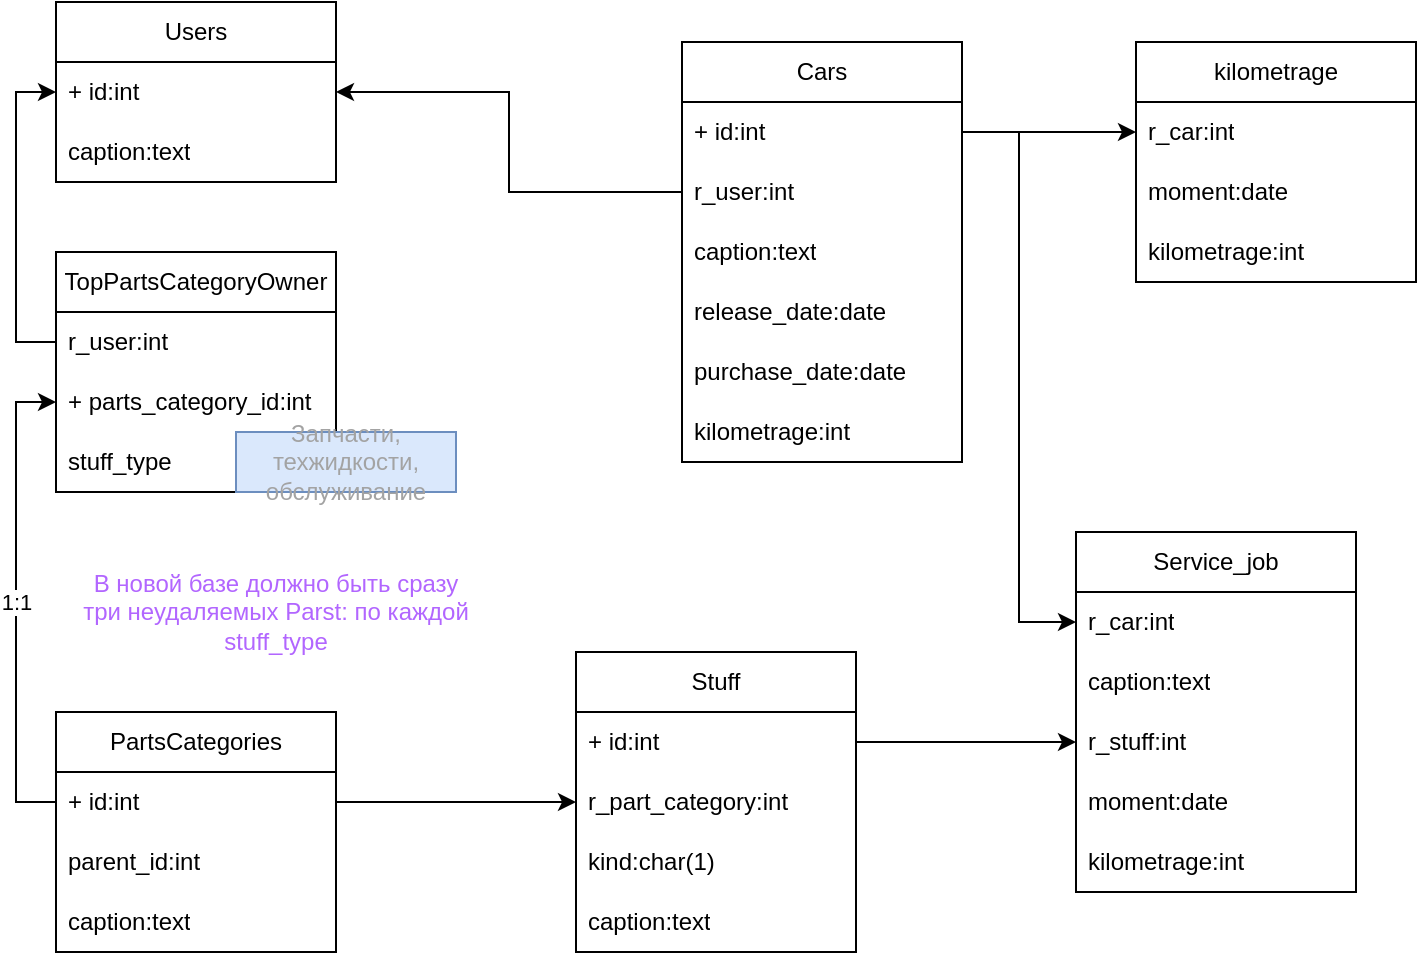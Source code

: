 <mxfile version="21.2.9" type="github" pages="2">
  <diagram name="Исходная" id="efa7a0a1-bf9b-a30e-e6df-94a7791c09e9">
    <mxGraphModel dx="1434" dy="796" grid="1" gridSize="10" guides="1" tooltips="1" connect="1" arrows="1" fold="1" page="1" pageScale="1" pageWidth="826" pageHeight="1169" background="none" math="0" shadow="0">
      <root>
        <mxCell id="0" />
        <mxCell id="1" parent="0" />
        <mxCell id="9qR-kxonWNVQnwuF6P_1-114" value="Users" style="swimlane;fontStyle=0;childLayout=stackLayout;horizontal=1;startSize=30;horizontalStack=0;resizeParent=1;resizeParentMax=0;resizeLast=0;collapsible=1;marginBottom=0;whiteSpace=wrap;html=1;" parent="1" vertex="1">
          <mxGeometry x="30" y="30" width="140" height="90" as="geometry" />
        </mxCell>
        <mxCell id="9qR-kxonWNVQnwuF6P_1-115" value="+ id:int" style="text;strokeColor=none;fillColor=none;align=left;verticalAlign=middle;spacingLeft=4;spacingRight=4;overflow=hidden;points=[[0,0.5],[1,0.5]];portConstraint=eastwest;rotatable=0;whiteSpace=wrap;html=1;" parent="9qR-kxonWNVQnwuF6P_1-114" vertex="1">
          <mxGeometry y="30" width="140" height="30" as="geometry" />
        </mxCell>
        <mxCell id="9qR-kxonWNVQnwuF6P_1-116" value="caption:text" style="text;strokeColor=none;fillColor=none;align=left;verticalAlign=middle;spacingLeft=4;spacingRight=4;overflow=hidden;points=[[0,0.5],[1,0.5]];portConstraint=eastwest;rotatable=0;whiteSpace=wrap;html=1;" parent="9qR-kxonWNVQnwuF6P_1-114" vertex="1">
          <mxGeometry y="60" width="140" height="30" as="geometry" />
        </mxCell>
        <mxCell id="9qR-kxonWNVQnwuF6P_1-118" value="Cars" style="swimlane;fontStyle=0;childLayout=stackLayout;horizontal=1;startSize=30;horizontalStack=0;resizeParent=1;resizeParentMax=0;resizeLast=0;collapsible=1;marginBottom=0;whiteSpace=wrap;html=1;" parent="1" vertex="1">
          <mxGeometry x="343" y="50" width="140" height="210" as="geometry" />
        </mxCell>
        <mxCell id="9qR-kxonWNVQnwuF6P_1-119" value="+ id:int" style="text;strokeColor=none;fillColor=none;align=left;verticalAlign=middle;spacingLeft=4;spacingRight=4;overflow=hidden;points=[[0,0.5],[1,0.5]];portConstraint=eastwest;rotatable=0;whiteSpace=wrap;html=1;" parent="9qR-kxonWNVQnwuF6P_1-118" vertex="1">
          <mxGeometry y="30" width="140" height="30" as="geometry" />
        </mxCell>
        <mxCell id="9qR-kxonWNVQnwuF6P_1-120" value="r_user:int" style="text;strokeColor=none;fillColor=none;align=left;verticalAlign=middle;spacingLeft=4;spacingRight=4;overflow=hidden;points=[[0,0.5],[1,0.5]];portConstraint=eastwest;rotatable=0;whiteSpace=wrap;html=1;" parent="9qR-kxonWNVQnwuF6P_1-118" vertex="1">
          <mxGeometry y="60" width="140" height="30" as="geometry" />
        </mxCell>
        <mxCell id="9qR-kxonWNVQnwuF6P_1-121" value="caption:text" style="text;strokeColor=none;fillColor=none;align=left;verticalAlign=middle;spacingLeft=4;spacingRight=4;overflow=hidden;points=[[0,0.5],[1,0.5]];portConstraint=eastwest;rotatable=0;whiteSpace=wrap;html=1;" parent="9qR-kxonWNVQnwuF6P_1-118" vertex="1">
          <mxGeometry y="90" width="140" height="30" as="geometry" />
        </mxCell>
        <mxCell id="9qR-kxonWNVQnwuF6P_1-123" value="release_date:date" style="text;strokeColor=none;fillColor=none;align=left;verticalAlign=middle;spacingLeft=4;spacingRight=4;overflow=hidden;points=[[0,0.5],[1,0.5]];portConstraint=eastwest;rotatable=0;whiteSpace=wrap;html=1;" parent="9qR-kxonWNVQnwuF6P_1-118" vertex="1">
          <mxGeometry y="120" width="140" height="30" as="geometry" />
        </mxCell>
        <mxCell id="9qR-kxonWNVQnwuF6P_1-124" value="purchase_date:date" style="text;strokeColor=none;fillColor=none;align=left;verticalAlign=middle;spacingLeft=4;spacingRight=4;overflow=hidden;points=[[0,0.5],[1,0.5]];portConstraint=eastwest;rotatable=0;whiteSpace=wrap;html=1;" parent="9qR-kxonWNVQnwuF6P_1-118" vertex="1">
          <mxGeometry y="150" width="140" height="30" as="geometry" />
        </mxCell>
        <mxCell id="9qR-kxonWNVQnwuF6P_1-125" value="kilometrage:int" style="text;strokeColor=none;fillColor=none;align=left;verticalAlign=middle;spacingLeft=4;spacingRight=4;overflow=hidden;points=[[0,0.5],[1,0.5]];portConstraint=eastwest;rotatable=0;whiteSpace=wrap;html=1;" parent="9qR-kxonWNVQnwuF6P_1-118" vertex="1">
          <mxGeometry y="180" width="140" height="30" as="geometry" />
        </mxCell>
        <mxCell id="9qR-kxonWNVQnwuF6P_1-122" style="edgeStyle=orthogonalEdgeStyle;rounded=0;orthogonalLoop=1;jettySize=auto;html=1;exitX=0;exitY=0.5;exitDx=0;exitDy=0;entryX=1;entryY=0.5;entryDx=0;entryDy=0;" parent="1" source="9qR-kxonWNVQnwuF6P_1-120" target="9qR-kxonWNVQnwuF6P_1-115" edge="1">
          <mxGeometry relative="1" as="geometry" />
        </mxCell>
        <mxCell id="9qR-kxonWNVQnwuF6P_1-126" value="PartsCategories" style="swimlane;fontStyle=0;childLayout=stackLayout;horizontal=1;startSize=30;horizontalStack=0;resizeParent=1;resizeParentMax=0;resizeLast=0;collapsible=1;marginBottom=0;whiteSpace=wrap;html=1;" parent="1" vertex="1">
          <mxGeometry x="30" y="385" width="140" height="120" as="geometry" />
        </mxCell>
        <mxCell id="9qR-kxonWNVQnwuF6P_1-127" value="+ id:int" style="text;strokeColor=none;fillColor=none;align=left;verticalAlign=middle;spacingLeft=4;spacingRight=4;overflow=hidden;points=[[0,0.5],[1,0.5]];portConstraint=eastwest;rotatable=0;whiteSpace=wrap;html=1;" parent="9qR-kxonWNVQnwuF6P_1-126" vertex="1">
          <mxGeometry y="30" width="140" height="30" as="geometry" />
        </mxCell>
        <mxCell id="9qR-kxonWNVQnwuF6P_1-128" value="parent_id:int" style="text;strokeColor=none;fillColor=none;align=left;verticalAlign=middle;spacingLeft=4;spacingRight=4;overflow=hidden;points=[[0,0.5],[1,0.5]];portConstraint=eastwest;rotatable=0;whiteSpace=wrap;html=1;" parent="9qR-kxonWNVQnwuF6P_1-126" vertex="1">
          <mxGeometry y="60" width="140" height="30" as="geometry" />
        </mxCell>
        <mxCell id="9qR-kxonWNVQnwuF6P_1-129" value="caption:text" style="text;strokeColor=none;fillColor=none;align=left;verticalAlign=middle;spacingLeft=4;spacingRight=4;overflow=hidden;points=[[0,0.5],[1,0.5]];portConstraint=eastwest;rotatable=0;whiteSpace=wrap;html=1;" parent="9qR-kxonWNVQnwuF6P_1-126" vertex="1">
          <mxGeometry y="90" width="140" height="30" as="geometry" />
        </mxCell>
        <mxCell id="9qR-kxonWNVQnwuF6P_1-130" value="TopPartsCategoryOwner" style="swimlane;fontStyle=0;childLayout=stackLayout;horizontal=1;startSize=30;horizontalStack=0;resizeParent=1;resizeParentMax=0;resizeLast=0;collapsible=1;marginBottom=0;whiteSpace=wrap;html=1;" parent="1" vertex="1">
          <mxGeometry x="30" y="155" width="140" height="120" as="geometry" />
        </mxCell>
        <mxCell id="9qR-kxonWNVQnwuF6P_1-131" value="r_user:int" style="text;strokeColor=none;fillColor=none;align=left;verticalAlign=middle;spacingLeft=4;spacingRight=4;overflow=hidden;points=[[0,0.5],[1,0.5]];portConstraint=eastwest;rotatable=0;whiteSpace=wrap;html=1;" parent="9qR-kxonWNVQnwuF6P_1-130" vertex="1">
          <mxGeometry y="30" width="140" height="30" as="geometry" />
        </mxCell>
        <mxCell id="9qR-kxonWNVQnwuF6P_1-134" value="+ parts_category_id:int" style="text;strokeColor=none;fillColor=none;align=left;verticalAlign=middle;spacingLeft=4;spacingRight=4;overflow=hidden;points=[[0,0.5],[1,0.5]];portConstraint=eastwest;rotatable=0;whiteSpace=wrap;html=1;" parent="9qR-kxonWNVQnwuF6P_1-130" vertex="1">
          <mxGeometry y="60" width="140" height="30" as="geometry" />
        </mxCell>
        <mxCell id="yMP7yLrihaL1h3V8MKR7-1" value="stuff_type" style="text;strokeColor=none;fillColor=none;align=left;verticalAlign=middle;spacingLeft=4;spacingRight=4;overflow=hidden;points=[[0,0.5],[1,0.5]];portConstraint=eastwest;rotatable=0;whiteSpace=wrap;html=1;" parent="9qR-kxonWNVQnwuF6P_1-130" vertex="1">
          <mxGeometry y="90" width="140" height="30" as="geometry" />
        </mxCell>
        <mxCell id="9qR-kxonWNVQnwuF6P_1-135" style="edgeStyle=orthogonalEdgeStyle;rounded=0;orthogonalLoop=1;jettySize=auto;html=1;exitX=0;exitY=0.5;exitDx=0;exitDy=0;entryX=0;entryY=0.5;entryDx=0;entryDy=0;" parent="1" source="9qR-kxonWNVQnwuF6P_1-131" target="9qR-kxonWNVQnwuF6P_1-115" edge="1">
          <mxGeometry relative="1" as="geometry" />
        </mxCell>
        <mxCell id="9qR-kxonWNVQnwuF6P_1-136" value="1:1" style="edgeStyle=orthogonalEdgeStyle;rounded=0;orthogonalLoop=1;jettySize=auto;html=1;exitX=0;exitY=0.5;exitDx=0;exitDy=0;entryX=0;entryY=0.5;entryDx=0;entryDy=0;" parent="1" source="9qR-kxonWNVQnwuF6P_1-127" target="9qR-kxonWNVQnwuF6P_1-134" edge="1">
          <mxGeometry relative="1" as="geometry" />
        </mxCell>
        <mxCell id="1-iYKepqr1dZkSEUDK3S-2" value="Stuff" style="swimlane;fontStyle=0;childLayout=stackLayout;horizontal=1;startSize=30;horizontalStack=0;resizeParent=1;resizeParentMax=0;resizeLast=0;collapsible=1;marginBottom=0;whiteSpace=wrap;html=1;" parent="1" vertex="1">
          <mxGeometry x="290" y="355" width="140" height="150" as="geometry" />
        </mxCell>
        <mxCell id="1-iYKepqr1dZkSEUDK3S-3" value="+ id:int" style="text;strokeColor=none;fillColor=none;align=left;verticalAlign=middle;spacingLeft=4;spacingRight=4;overflow=hidden;points=[[0,0.5],[1,0.5]];portConstraint=eastwest;rotatable=0;whiteSpace=wrap;html=1;" parent="1-iYKepqr1dZkSEUDK3S-2" vertex="1">
          <mxGeometry y="30" width="140" height="30" as="geometry" />
        </mxCell>
        <mxCell id="1-iYKepqr1dZkSEUDK3S-4" value="r_part_category:int" style="text;strokeColor=none;fillColor=none;align=left;verticalAlign=middle;spacingLeft=4;spacingRight=4;overflow=hidden;points=[[0,0.5],[1,0.5]];portConstraint=eastwest;rotatable=0;whiteSpace=wrap;html=1;" parent="1-iYKepqr1dZkSEUDK3S-2" vertex="1">
          <mxGeometry y="60" width="140" height="30" as="geometry" />
        </mxCell>
        <mxCell id="1-iYKepqr1dZkSEUDK3S-5" value="kind:char(1)" style="text;strokeColor=none;fillColor=none;align=left;verticalAlign=middle;spacingLeft=4;spacingRight=4;overflow=hidden;points=[[0,0.5],[1,0.5]];portConstraint=eastwest;rotatable=0;whiteSpace=wrap;html=1;" parent="1-iYKepqr1dZkSEUDK3S-2" vertex="1">
          <mxGeometry y="90" width="140" height="30" as="geometry" />
        </mxCell>
        <mxCell id="1-iYKepqr1dZkSEUDK3S-6" value="caption:text" style="text;strokeColor=none;fillColor=none;align=left;verticalAlign=middle;spacingLeft=4;spacingRight=4;overflow=hidden;points=[[0,0.5],[1,0.5]];portConstraint=eastwest;rotatable=0;whiteSpace=wrap;html=1;" parent="1-iYKepqr1dZkSEUDK3S-2" vertex="1">
          <mxGeometry y="120" width="140" height="30" as="geometry" />
        </mxCell>
        <mxCell id="1-iYKepqr1dZkSEUDK3S-8" style="edgeStyle=orthogonalEdgeStyle;rounded=0;orthogonalLoop=1;jettySize=auto;html=1;exitX=1;exitY=0.5;exitDx=0;exitDy=0;entryX=0;entryY=0.5;entryDx=0;entryDy=0;" parent="1" source="9qR-kxonWNVQnwuF6P_1-127" target="1-iYKepqr1dZkSEUDK3S-4" edge="1">
          <mxGeometry relative="1" as="geometry" />
        </mxCell>
        <mxCell id="1-iYKepqr1dZkSEUDK3S-9" value="Service_job" style="swimlane;fontStyle=0;childLayout=stackLayout;horizontal=1;startSize=30;horizontalStack=0;resizeParent=1;resizeParentMax=0;resizeLast=0;collapsible=1;marginBottom=0;whiteSpace=wrap;html=1;" parent="1" vertex="1">
          <mxGeometry x="540" y="295" width="140" height="180" as="geometry" />
        </mxCell>
        <mxCell id="1-iYKepqr1dZkSEUDK3S-10" value="r_car:int" style="text;strokeColor=none;fillColor=none;align=left;verticalAlign=middle;spacingLeft=4;spacingRight=4;overflow=hidden;points=[[0,0.5],[1,0.5]];portConstraint=eastwest;rotatable=0;whiteSpace=wrap;html=1;" parent="1-iYKepqr1dZkSEUDK3S-9" vertex="1">
          <mxGeometry y="30" width="140" height="30" as="geometry" />
        </mxCell>
        <mxCell id="1-iYKepqr1dZkSEUDK3S-11" value="caption:text" style="text;strokeColor=none;fillColor=none;align=left;verticalAlign=middle;spacingLeft=4;spacingRight=4;overflow=hidden;points=[[0,0.5],[1,0.5]];portConstraint=eastwest;rotatable=0;whiteSpace=wrap;html=1;" parent="1-iYKepqr1dZkSEUDK3S-9" vertex="1">
          <mxGeometry y="60" width="140" height="30" as="geometry" />
        </mxCell>
        <mxCell id="1-iYKepqr1dZkSEUDK3S-12" value="r_stuff:int" style="text;strokeColor=none;fillColor=none;align=left;verticalAlign=middle;spacingLeft=4;spacingRight=4;overflow=hidden;points=[[0,0.5],[1,0.5]];portConstraint=eastwest;rotatable=0;whiteSpace=wrap;html=1;" parent="1-iYKepqr1dZkSEUDK3S-9" vertex="1">
          <mxGeometry y="90" width="140" height="30" as="geometry" />
        </mxCell>
        <mxCell id="1-iYKepqr1dZkSEUDK3S-21" value="moment:date" style="text;strokeColor=none;fillColor=none;align=left;verticalAlign=middle;spacingLeft=4;spacingRight=4;overflow=hidden;points=[[0,0.5],[1,0.5]];portConstraint=eastwest;rotatable=0;whiteSpace=wrap;html=1;" parent="1-iYKepqr1dZkSEUDK3S-9" vertex="1">
          <mxGeometry y="120" width="140" height="30" as="geometry" />
        </mxCell>
        <mxCell id="1-iYKepqr1dZkSEUDK3S-22" value="kilometrage:int" style="text;strokeColor=none;fillColor=none;align=left;verticalAlign=middle;spacingLeft=4;spacingRight=4;overflow=hidden;points=[[0,0.5],[1,0.5]];portConstraint=eastwest;rotatable=0;whiteSpace=wrap;html=1;" parent="1-iYKepqr1dZkSEUDK3S-9" vertex="1">
          <mxGeometry y="150" width="140" height="30" as="geometry" />
        </mxCell>
        <mxCell id="1-iYKepqr1dZkSEUDK3S-14" value="kilometrage" style="swimlane;fontStyle=0;childLayout=stackLayout;horizontal=1;startSize=30;horizontalStack=0;resizeParent=1;resizeParentMax=0;resizeLast=0;collapsible=1;marginBottom=0;whiteSpace=wrap;html=1;" parent="1" vertex="1">
          <mxGeometry x="570" y="50" width="140" height="120" as="geometry" />
        </mxCell>
        <mxCell id="1-iYKepqr1dZkSEUDK3S-15" value="r_car:int" style="text;strokeColor=none;fillColor=none;align=left;verticalAlign=middle;spacingLeft=4;spacingRight=4;overflow=hidden;points=[[0,0.5],[1,0.5]];portConstraint=eastwest;rotatable=0;whiteSpace=wrap;html=1;" parent="1-iYKepqr1dZkSEUDK3S-14" vertex="1">
          <mxGeometry y="30" width="140" height="30" as="geometry" />
        </mxCell>
        <mxCell id="1-iYKepqr1dZkSEUDK3S-16" value="moment:date" style="text;strokeColor=none;fillColor=none;align=left;verticalAlign=middle;spacingLeft=4;spacingRight=4;overflow=hidden;points=[[0,0.5],[1,0.5]];portConstraint=eastwest;rotatable=0;whiteSpace=wrap;html=1;" parent="1-iYKepqr1dZkSEUDK3S-14" vertex="1">
          <mxGeometry y="60" width="140" height="30" as="geometry" />
        </mxCell>
        <mxCell id="1-iYKepqr1dZkSEUDK3S-17" value="kilometrage:int" style="text;strokeColor=none;fillColor=none;align=left;verticalAlign=middle;spacingLeft=4;spacingRight=4;overflow=hidden;points=[[0,0.5],[1,0.5]];portConstraint=eastwest;rotatable=0;whiteSpace=wrap;html=1;" parent="1-iYKepqr1dZkSEUDK3S-14" vertex="1">
          <mxGeometry y="90" width="140" height="30" as="geometry" />
        </mxCell>
        <mxCell id="1-iYKepqr1dZkSEUDK3S-18" style="edgeStyle=orthogonalEdgeStyle;rounded=0;orthogonalLoop=1;jettySize=auto;html=1;exitX=1;exitY=0.5;exitDx=0;exitDy=0;entryX=0;entryY=0.5;entryDx=0;entryDy=0;" parent="1" source="1-iYKepqr1dZkSEUDK3S-3" target="1-iYKepqr1dZkSEUDK3S-12" edge="1">
          <mxGeometry relative="1" as="geometry" />
        </mxCell>
        <mxCell id="1-iYKepqr1dZkSEUDK3S-19" style="edgeStyle=orthogonalEdgeStyle;rounded=0;orthogonalLoop=1;jettySize=auto;html=1;exitX=1;exitY=0.5;exitDx=0;exitDy=0;entryX=0;entryY=0.5;entryDx=0;entryDy=0;" parent="1" source="9qR-kxonWNVQnwuF6P_1-119" target="1-iYKepqr1dZkSEUDK3S-10" edge="1">
          <mxGeometry relative="1" as="geometry" />
        </mxCell>
        <mxCell id="1-iYKepqr1dZkSEUDK3S-20" style="edgeStyle=orthogonalEdgeStyle;rounded=0;orthogonalLoop=1;jettySize=auto;html=1;exitX=1;exitY=0.5;exitDx=0;exitDy=0;entryX=0;entryY=0.5;entryDx=0;entryDy=0;" parent="1" source="9qR-kxonWNVQnwuF6P_1-119" target="1-iYKepqr1dZkSEUDK3S-15" edge="1">
          <mxGeometry relative="1" as="geometry" />
        </mxCell>
        <mxCell id="yMP7yLrihaL1h3V8MKR7-2" value="Запчасти, техжидкости, обслуживание" style="text;html=1;strokeColor=#6c8ebf;fillColor=#dae8fc;align=center;verticalAlign=middle;whiteSpace=wrap;rounded=0;fontColor=#A3A3A3;" parent="1" vertex="1">
          <mxGeometry x="120" y="245" width="110" height="30" as="geometry" />
        </mxCell>
        <mxCell id="yMP7yLrihaL1h3V8MKR7-3" value="В новой базе должно быть сразу три неудаляемых Parst: по каждой stuff_type" style="text;html=1;strokeColor=none;fillColor=none;align=center;verticalAlign=middle;whiteSpace=wrap;rounded=0;fontColor=#B266FF;" parent="1" vertex="1">
          <mxGeometry x="40" y="320" width="200" height="30" as="geometry" />
        </mxCell>
      </root>
    </mxGraphModel>
  </diagram>
  <diagram id="8BhTIvVeaV96d49tQLQm" name="Вариант А">
    <mxGraphModel dx="1434" dy="796" grid="1" gridSize="10" guides="1" tooltips="1" connect="1" arrows="1" fold="1" page="1" pageScale="1" pageWidth="1169" pageHeight="827" math="0" shadow="0">
      <root>
        <mxCell id="0" />
        <mxCell id="1" parent="0" />
        <mxCell id="LmumpoW4911W7l7mWnJO-1" value="ТипНоменклатуры" style="swimlane;fontStyle=0;childLayout=stackLayout;horizontal=1;startSize=30;horizontalStack=0;resizeParent=1;resizeParentMax=0;resizeLast=0;collapsible=1;marginBottom=0;whiteSpace=wrap;html=1;" parent="1" vertex="1">
          <mxGeometry x="40" y="420" width="140" height="90" as="geometry" />
        </mxCell>
        <mxCell id="LmumpoW4911W7l7mWnJO-2" value="+Имя:text" style="text;strokeColor=none;fillColor=none;align=left;verticalAlign=middle;spacingLeft=4;spacingRight=4;overflow=hidden;points=[[0,0.5],[1,0.5]];portConstraint=eastwest;rotatable=0;whiteSpace=wrap;html=1;" parent="LmumpoW4911W7l7mWnJO-1" vertex="1">
          <mxGeometry y="30" width="140" height="30" as="geometry" />
        </mxCell>
        <mxCell id="LmumpoW4911W7l7mWnJO-3" value="Название:text" style="text;strokeColor=none;fillColor=none;align=left;verticalAlign=middle;spacingLeft=4;spacingRight=4;overflow=hidden;points=[[0,0.5],[1,0.5]];portConstraint=eastwest;rotatable=0;whiteSpace=wrap;html=1;" parent="LmumpoW4911W7l7mWnJO-1" vertex="1">
          <mxGeometry y="60" width="140" height="30" as="geometry" />
        </mxCell>
        <mxCell id="r3muQhDwqjwlrg20BsIG-1" value="Номенклатура" style="swimlane;fontStyle=0;childLayout=stackLayout;horizontal=1;startSize=30;horizontalStack=0;resizeParent=1;resizeParentMax=0;resizeLast=0;collapsible=1;marginBottom=0;whiteSpace=wrap;html=1;" parent="1" vertex="1">
          <mxGeometry x="270" y="170" width="180" height="240" as="geometry" />
        </mxCell>
        <mxCell id="r3muQhDwqjwlrg20BsIG-2" value="Имя: text" style="text;strokeColor=none;fillColor=none;align=left;verticalAlign=middle;spacingLeft=4;spacingRight=4;overflow=hidden;points=[[0,0.5],[1,0.5]];portConstraint=eastwest;rotatable=0;whiteSpace=wrap;html=1;" parent="r3muQhDwqjwlrg20BsIG-1" vertex="1">
          <mxGeometry y="30" width="180" height="30" as="geometry" />
        </mxCell>
        <mxCell id="r3muQhDwqjwlrg20BsIG-3" value="Название: text" style="text;strokeColor=none;fillColor=none;align=left;verticalAlign=middle;spacingLeft=4;spacingRight=4;overflow=hidden;points=[[0,0.5],[1,0.5]];portConstraint=eastwest;rotatable=0;whiteSpace=wrap;html=1;" parent="r3muQhDwqjwlrg20BsIG-1" vertex="1">
          <mxGeometry y="60" width="180" height="30" as="geometry" />
        </mxCell>
        <mxCell id="r3muQhDwqjwlrg20BsIG-4" value="r_ГруппаНоменклатуры:int" style="text;strokeColor=none;fillColor=none;align=left;verticalAlign=middle;spacingLeft=4;spacingRight=4;overflow=hidden;points=[[0,0.5],[1,0.5]];portConstraint=eastwest;rotatable=0;whiteSpace=wrap;html=1;" parent="r3muQhDwqjwlrg20BsIG-1" vertex="1">
          <mxGeometry y="90" width="180" height="30" as="geometry" />
        </mxCell>
        <mxCell id="oyskp_Lsx8BAbT48lzrQ-10" value="Артикул: text" style="text;strokeColor=none;fillColor=none;align=left;verticalAlign=middle;spacingLeft=4;spacingRight=4;overflow=hidden;points=[[0,0.5],[1,0.5]];portConstraint=eastwest;rotatable=0;whiteSpace=wrap;html=1;" parent="r3muQhDwqjwlrg20BsIG-1" vertex="1">
          <mxGeometry y="120" width="180" height="30" as="geometry" />
        </mxCell>
        <mxCell id="oyskp_Lsx8BAbT48lzrQ-14" value="ПробегГарантийный: int" style="text;strokeColor=none;fillColor=none;align=left;verticalAlign=middle;spacingLeft=4;spacingRight=4;overflow=hidden;points=[[0,0.5],[1,0.5]];portConstraint=eastwest;rotatable=0;whiteSpace=wrap;html=1;" parent="r3muQhDwqjwlrg20BsIG-1" vertex="1">
          <mxGeometry y="150" width="180" height="30" as="geometry" />
        </mxCell>
        <mxCell id="oyskp_Lsx8BAbT48lzrQ-13" value="СрокГарантийный: int" style="text;strokeColor=none;fillColor=none;align=left;verticalAlign=middle;spacingLeft=4;spacingRight=4;overflow=hidden;points=[[0,0.5],[1,0.5]];portConstraint=eastwest;rotatable=0;whiteSpace=wrap;html=1;" parent="r3muQhDwqjwlrg20BsIG-1" vertex="1">
          <mxGeometry y="180" width="180" height="30" as="geometry" />
        </mxCell>
        <mxCell id="oyskp_Lsx8BAbT48lzrQ-15" value="Варианты: jsonb" style="text;strokeColor=none;fillColor=none;align=left;verticalAlign=middle;spacingLeft=4;spacingRight=4;overflow=hidden;points=[[0,0.5],[1,0.5]];portConstraint=eastwest;rotatable=0;whiteSpace=wrap;html=1;" parent="r3muQhDwqjwlrg20BsIG-1" vertex="1">
          <mxGeometry y="210" width="180" height="30" as="geometry" />
        </mxCell>
        <mxCell id="6CdTj2dm-sY-dGYGcCS5-1" value="Авто" style="swimlane;fontStyle=0;childLayout=stackLayout;horizontal=1;startSize=30;horizontalStack=0;resizeParent=1;resizeParentMax=0;resizeLast=0;collapsible=1;marginBottom=0;whiteSpace=wrap;html=1;" parent="1" vertex="1">
          <mxGeometry x="520" y="50" width="140" height="210" as="geometry" />
        </mxCell>
        <mxCell id="6CdTj2dm-sY-dGYGcCS5-2" value="+ id:int" style="text;strokeColor=none;fillColor=none;align=left;verticalAlign=middle;spacingLeft=4;spacingRight=4;overflow=hidden;points=[[0,0.5],[1,0.5]];portConstraint=eastwest;rotatable=0;whiteSpace=wrap;html=1;" parent="6CdTj2dm-sY-dGYGcCS5-1" vertex="1">
          <mxGeometry y="30" width="140" height="30" as="geometry" />
        </mxCell>
        <mxCell id="6CdTj2dm-sY-dGYGcCS5-3" value="r_Владелец:text" style="text;strokeColor=none;fillColor=none;align=left;verticalAlign=middle;spacingLeft=4;spacingRight=4;overflow=hidden;points=[[0,0.5],[1,0.5]];portConstraint=eastwest;rotatable=0;whiteSpace=wrap;html=1;" parent="6CdTj2dm-sY-dGYGcCS5-1" vertex="1">
          <mxGeometry y="60" width="140" height="30" as="geometry" />
        </mxCell>
        <mxCell id="6CdTj2dm-sY-dGYGcCS5-4" value="Название:text" style="text;strokeColor=none;fillColor=none;align=left;verticalAlign=middle;spacingLeft=4;spacingRight=4;overflow=hidden;points=[[0,0.5],[1,0.5]];portConstraint=eastwest;rotatable=0;whiteSpace=wrap;html=1;" parent="6CdTj2dm-sY-dGYGcCS5-1" vertex="1">
          <mxGeometry y="90" width="140" height="30" as="geometry" />
        </mxCell>
        <mxCell id="6CdTj2dm-sY-dGYGcCS5-5" value="ДатаВыпуска:date" style="text;strokeColor=none;fillColor=none;align=left;verticalAlign=middle;spacingLeft=4;spacingRight=4;overflow=hidden;points=[[0,0.5],[1,0.5]];portConstraint=eastwest;rotatable=0;whiteSpace=wrap;html=1;" parent="6CdTj2dm-sY-dGYGcCS5-1" vertex="1">
          <mxGeometry y="120" width="140" height="30" as="geometry" />
        </mxCell>
        <mxCell id="6CdTj2dm-sY-dGYGcCS5-6" value="ДатаПокупки:date" style="text;strokeColor=none;fillColor=none;align=left;verticalAlign=middle;spacingLeft=4;spacingRight=4;overflow=hidden;points=[[0,0.5],[1,0.5]];portConstraint=eastwest;rotatable=0;whiteSpace=wrap;html=1;" parent="6CdTj2dm-sY-dGYGcCS5-1" vertex="1">
          <mxGeometry y="150" width="140" height="30" as="geometry" />
        </mxCell>
        <mxCell id="6CdTj2dm-sY-dGYGcCS5-7" value="КилометражПокупки:int" style="text;strokeColor=none;fillColor=none;align=left;verticalAlign=middle;spacingLeft=4;spacingRight=4;overflow=hidden;points=[[0,0.5],[1,0.5]];portConstraint=eastwest;rotatable=0;whiteSpace=wrap;html=1;" parent="6CdTj2dm-sY-dGYGcCS5-1" vertex="1">
          <mxGeometry y="180" width="140" height="30" as="geometry" />
        </mxCell>
        <mxCell id="IZfempplQAn4sAs8dgXe-1" value="Километраж" style="swimlane;fontStyle=0;childLayout=stackLayout;horizontal=1;startSize=30;horizontalStack=0;resizeParent=1;resizeParentMax=0;resizeLast=0;collapsible=1;marginBottom=0;whiteSpace=wrap;html=1;" parent="1" vertex="1">
          <mxGeometry x="750" y="50" width="140" height="120" as="geometry" />
        </mxCell>
        <mxCell id="IZfempplQAn4sAs8dgXe-2" value="r_авто:int" style="text;strokeColor=none;fillColor=none;align=left;verticalAlign=middle;spacingLeft=4;spacingRight=4;overflow=hidden;points=[[0,0.5],[1,0.5]];portConstraint=eastwest;rotatable=0;whiteSpace=wrap;html=1;" parent="IZfempplQAn4sAs8dgXe-1" vertex="1">
          <mxGeometry y="30" width="140" height="30" as="geometry" />
        </mxCell>
        <mxCell id="IZfempplQAn4sAs8dgXe-3" value="Дата:date" style="text;strokeColor=none;fillColor=none;align=left;verticalAlign=middle;spacingLeft=4;spacingRight=4;overflow=hidden;points=[[0,0.5],[1,0.5]];portConstraint=eastwest;rotatable=0;whiteSpace=wrap;html=1;" parent="IZfempplQAn4sAs8dgXe-1" vertex="1">
          <mxGeometry y="60" width="140" height="30" as="geometry" />
        </mxCell>
        <mxCell id="IZfempplQAn4sAs8dgXe-4" value="Километраж:int" style="text;strokeColor=none;fillColor=none;align=left;verticalAlign=middle;spacingLeft=4;spacingRight=4;overflow=hidden;points=[[0,0.5],[1,0.5]];portConstraint=eastwest;rotatable=0;whiteSpace=wrap;html=1;" parent="IZfempplQAn4sAs8dgXe-1" vertex="1">
          <mxGeometry y="90" width="140" height="30" as="geometry" />
        </mxCell>
        <mxCell id="y-qcWN29-OM8IFu4nAfu-1" value="ГруппыНоменклатуры" style="swimlane;fontStyle=0;childLayout=stackLayout;horizontal=1;startSize=30;horizontalStack=0;resizeParent=1;resizeParentMax=0;resizeLast=0;collapsible=1;marginBottom=0;whiteSpace=wrap;html=1;" parent="1" vertex="1">
          <mxGeometry x="40" y="185" width="140" height="180" as="geometry" />
        </mxCell>
        <mxCell id="y-qcWN29-OM8IFu4nAfu-2" value="+id:int" style="text;strokeColor=none;fillColor=none;align=left;verticalAlign=middle;spacingLeft=4;spacingRight=4;overflow=hidden;points=[[0,0.5],[1,0.5]];portConstraint=eastwest;rotatable=0;whiteSpace=wrap;html=1;" parent="y-qcWN29-OM8IFu4nAfu-1" vertex="1">
          <mxGeometry y="30" width="140" height="30" as="geometry" />
        </mxCell>
        <mxCell id="y-qcWN29-OM8IFu4nAfu-5" value="r_Родитель:int" style="text;strokeColor=none;fillColor=none;align=left;verticalAlign=middle;spacingLeft=4;spacingRight=4;overflow=hidden;points=[[0,0.5],[1,0.5]];portConstraint=eastwest;rotatable=0;whiteSpace=wrap;html=1;" parent="y-qcWN29-OM8IFu4nAfu-1" vertex="1">
          <mxGeometry y="60" width="140" height="30" as="geometry" />
        </mxCell>
        <mxCell id="oyskp_Lsx8BAbT48lzrQ-5" value="r_Владелец:text" style="text;strokeColor=none;fillColor=none;align=left;verticalAlign=middle;spacingLeft=4;spacingRight=4;overflow=hidden;points=[[0,0.5],[1,0.5]];portConstraint=eastwest;rotatable=0;whiteSpace=wrap;html=1;" parent="y-qcWN29-OM8IFu4nAfu-1" vertex="1">
          <mxGeometry y="90" width="140" height="30" as="geometry" />
        </mxCell>
        <mxCell id="y-qcWN29-OM8IFu4nAfu-3" value="Название:text" style="text;strokeColor=none;fillColor=none;align=left;verticalAlign=middle;spacingLeft=4;spacingRight=4;overflow=hidden;points=[[0,0.5],[1,0.5]];portConstraint=eastwest;rotatable=0;whiteSpace=wrap;html=1;" parent="y-qcWN29-OM8IFu4nAfu-1" vertex="1">
          <mxGeometry y="120" width="140" height="30" as="geometry" />
        </mxCell>
        <mxCell id="y-qcWN29-OM8IFu4nAfu-4" value="КонтрольЗамены:bool" style="text;strokeColor=none;fillColor=none;align=left;verticalAlign=middle;spacingLeft=4;spacingRight=4;overflow=hidden;points=[[0,0.5],[1,0.5]];portConstraint=eastwest;rotatable=0;whiteSpace=wrap;html=1;" parent="y-qcWN29-OM8IFu4nAfu-1" vertex="1">
          <mxGeometry y="150" width="140" height="30" as="geometry" />
        </mxCell>
        <mxCell id="jUQglz3jimGTQwe390m7-1" value="Пользователи" style="swimlane;fontStyle=0;childLayout=stackLayout;horizontal=1;startSize=30;horizontalStack=0;resizeParent=1;resizeParentMax=0;resizeLast=0;collapsible=1;marginBottom=0;whiteSpace=wrap;html=1;" parent="1" vertex="1">
          <mxGeometry x="260" y="40" width="140" height="90" as="geometry" />
        </mxCell>
        <mxCell id="jUQglz3jimGTQwe390m7-2" value="+Почта: text" style="text;strokeColor=none;fillColor=none;align=left;verticalAlign=middle;spacingLeft=4;spacingRight=4;overflow=hidden;points=[[0,0.5],[1,0.5]];portConstraint=eastwest;rotatable=0;whiteSpace=wrap;html=1;" parent="jUQglz3jimGTQwe390m7-1" vertex="1">
          <mxGeometry y="30" width="140" height="30" as="geometry" />
        </mxCell>
        <mxCell id="jUQglz3jimGTQwe390m7-3" value="Имя: text" style="text;strokeColor=none;fillColor=none;align=left;verticalAlign=middle;spacingLeft=4;spacingRight=4;overflow=hidden;points=[[0,0.5],[1,0.5]];portConstraint=eastwest;rotatable=0;whiteSpace=wrap;html=1;" parent="jUQglz3jimGTQwe390m7-1" vertex="1">
          <mxGeometry y="60" width="140" height="30" as="geometry" />
        </mxCell>
        <mxCell id="oyskp_Lsx8BAbT48lzrQ-1" value="Обслуживание" style="swimlane;fontStyle=0;childLayout=stackLayout;horizontal=1;startSize=30;horizontalStack=0;resizeParent=1;resizeParentMax=0;resizeLast=0;collapsible=1;marginBottom=0;whiteSpace=wrap;html=1;" parent="1" vertex="1">
          <mxGeometry x="520" y="300" width="140" height="180" as="geometry" />
        </mxCell>
        <mxCell id="oyskp_Lsx8BAbT48lzrQ-2" value="r_авто: int" style="text;strokeColor=none;fillColor=none;align=left;verticalAlign=middle;spacingLeft=4;spacingRight=4;overflow=hidden;points=[[0,0.5],[1,0.5]];portConstraint=eastwest;rotatable=0;whiteSpace=wrap;html=1;" parent="oyskp_Lsx8BAbT48lzrQ-1" vertex="1">
          <mxGeometry y="30" width="140" height="30" as="geometry" />
        </mxCell>
        <mxCell id="oyskp_Lsx8BAbT48lzrQ-3" value="r_Номенклатура: text" style="text;strokeColor=none;fillColor=none;align=left;verticalAlign=middle;spacingLeft=4;spacingRight=4;overflow=hidden;points=[[0,0.5],[1,0.5]];portConstraint=eastwest;rotatable=0;whiteSpace=wrap;html=1;" parent="oyskp_Lsx8BAbT48lzrQ-1" vertex="1">
          <mxGeometry y="60" width="140" height="30" as="geometry" />
        </mxCell>
        <mxCell id="oyskp_Lsx8BAbT48lzrQ-4" value="+id: int" style="text;strokeColor=none;fillColor=none;align=left;verticalAlign=middle;spacingLeft=4;spacingRight=4;overflow=hidden;points=[[0,0.5],[1,0.5]];portConstraint=eastwest;rotatable=0;whiteSpace=wrap;html=1;" parent="oyskp_Lsx8BAbT48lzrQ-1" vertex="1">
          <mxGeometry y="90" width="140" height="30" as="geometry" />
        </mxCell>
        <mxCell id="E6VdTvmZ9ZtafQWczr53-5" value="Дата: date" style="text;strokeColor=none;fillColor=none;align=left;verticalAlign=middle;spacingLeft=4;spacingRight=4;overflow=hidden;points=[[0,0.5],[1,0.5]];portConstraint=eastwest;rotatable=0;whiteSpace=wrap;html=1;" vertex="1" parent="oyskp_Lsx8BAbT48lzrQ-1">
          <mxGeometry y="120" width="140" height="30" as="geometry" />
        </mxCell>
        <mxCell id="E6VdTvmZ9ZtafQWczr53-6" value="Километраж: int" style="text;strokeColor=none;fillColor=none;align=left;verticalAlign=middle;spacingLeft=4;spacingRight=4;overflow=hidden;points=[[0,0.5],[1,0.5]];portConstraint=eastwest;rotatable=0;whiteSpace=wrap;html=1;" vertex="1" parent="oyskp_Lsx8BAbT48lzrQ-1">
          <mxGeometry y="150" width="140" height="30" as="geometry" />
        </mxCell>
        <mxCell id="oyskp_Lsx8BAbT48lzrQ-6" value="ВариантыНоменклатуры" style="swimlane;fontStyle=0;childLayout=stackLayout;horizontal=1;startSize=30;horizontalStack=0;resizeParent=1;resizeParentMax=0;resizeLast=0;collapsible=1;marginBottom=0;whiteSpace=wrap;html=1;fillColor=#f5f5f5;fontColor=#333333;strokeColor=#666666;" parent="1" vertex="1">
          <mxGeometry x="265" y="450" width="190" height="180" as="geometry" />
        </mxCell>
        <mxCell id="oyskp_Lsx8BAbT48lzrQ-7" value="r_Имя: text" style="text;strokeColor=none;fillColor=none;align=left;verticalAlign=middle;spacingLeft=4;spacingRight=4;overflow=hidden;points=[[0,0.5],[1,0.5]];portConstraint=eastwest;rotatable=0;whiteSpace=wrap;html=1;" parent="oyskp_Lsx8BAbT48lzrQ-6" vertex="1">
          <mxGeometry y="30" width="190" height="30" as="geometry" />
        </mxCell>
        <mxCell id="oyskp_Lsx8BAbT48lzrQ-8" value="Название: производитель" style="text;strokeColor=none;fillColor=none;align=left;verticalAlign=middle;spacingLeft=4;spacingRight=4;overflow=hidden;points=[[0,0.5],[1,0.5]];portConstraint=eastwest;rotatable=0;whiteSpace=wrap;html=1;" parent="oyskp_Lsx8BAbT48lzrQ-6" vertex="1">
          <mxGeometry y="60" width="190" height="30" as="geometry" />
        </mxCell>
        <mxCell id="oyskp_Lsx8BAbT48lzrQ-9" value="Артикул: text" style="text;strokeColor=none;fillColor=none;align=left;verticalAlign=middle;spacingLeft=4;spacingRight=4;overflow=hidden;points=[[0,0.5],[1,0.5]];portConstraint=eastwest;rotatable=0;whiteSpace=wrap;html=1;" parent="oyskp_Lsx8BAbT48lzrQ-6" vertex="1">
          <mxGeometry y="90" width="190" height="30" as="geometry" />
        </mxCell>
        <mxCell id="oyskp_Lsx8BAbT48lzrQ-12" value="ПробегГарантийный: int" style="text;strokeColor=none;fillColor=none;align=left;verticalAlign=middle;spacingLeft=4;spacingRight=4;overflow=hidden;points=[[0,0.5],[1,0.5]];portConstraint=eastwest;rotatable=0;whiteSpace=wrap;html=1;" parent="oyskp_Lsx8BAbT48lzrQ-6" vertex="1">
          <mxGeometry y="120" width="190" height="30" as="geometry" />
        </mxCell>
        <mxCell id="oyskp_Lsx8BAbT48lzrQ-11" value="СрокГарантийный: int" style="text;strokeColor=none;fillColor=none;align=left;verticalAlign=middle;spacingLeft=4;spacingRight=4;overflow=hidden;points=[[0,0.5],[1,0.5]];portConstraint=eastwest;rotatable=0;whiteSpace=wrap;html=1;" parent="oyskp_Lsx8BAbT48lzrQ-6" vertex="1">
          <mxGeometry y="150" width="190" height="30" as="geometry" />
        </mxCell>
        <mxCell id="E6VdTvmZ9ZtafQWczr53-1" style="edgeStyle=orthogonalEdgeStyle;rounded=0;orthogonalLoop=1;jettySize=auto;html=1;exitX=1;exitY=0.5;exitDx=0;exitDy=0;entryX=0;entryY=0.5;entryDx=0;entryDy=0;" edge="1" parent="1" source="r3muQhDwqjwlrg20BsIG-2" target="oyskp_Lsx8BAbT48lzrQ-3">
          <mxGeometry relative="1" as="geometry" />
        </mxCell>
        <mxCell id="E6VdTvmZ9ZtafQWczr53-2" style="edgeStyle=orthogonalEdgeStyle;rounded=0;orthogonalLoop=1;jettySize=auto;html=1;exitX=1;exitY=0.5;exitDx=0;exitDy=0;entryX=1;entryY=0.5;entryDx=0;entryDy=0;" edge="1" parent="1" source="6CdTj2dm-sY-dGYGcCS5-2" target="oyskp_Lsx8BAbT48lzrQ-2">
          <mxGeometry relative="1" as="geometry" />
        </mxCell>
        <mxCell id="E6VdTvmZ9ZtafQWczr53-3" style="edgeStyle=orthogonalEdgeStyle;rounded=0;orthogonalLoop=1;jettySize=auto;html=1;exitX=1;exitY=0.5;exitDx=0;exitDy=0;entryX=0;entryY=0.5;entryDx=0;entryDy=0;" edge="1" parent="1" source="y-qcWN29-OM8IFu4nAfu-2" target="r3muQhDwqjwlrg20BsIG-4">
          <mxGeometry relative="1" as="geometry" />
        </mxCell>
        <mxCell id="E6VdTvmZ9ZtafQWczr53-4" style="edgeStyle=orthogonalEdgeStyle;rounded=0;orthogonalLoop=1;jettySize=auto;html=1;exitX=0;exitY=0.5;exitDx=0;exitDy=0;entryX=0;entryY=0.5;entryDx=0;entryDy=0;" edge="1" parent="1" source="jUQglz3jimGTQwe390m7-2" target="oyskp_Lsx8BAbT48lzrQ-5">
          <mxGeometry relative="1" as="geometry" />
        </mxCell>
      </root>
    </mxGraphModel>
  </diagram>
</mxfile>
